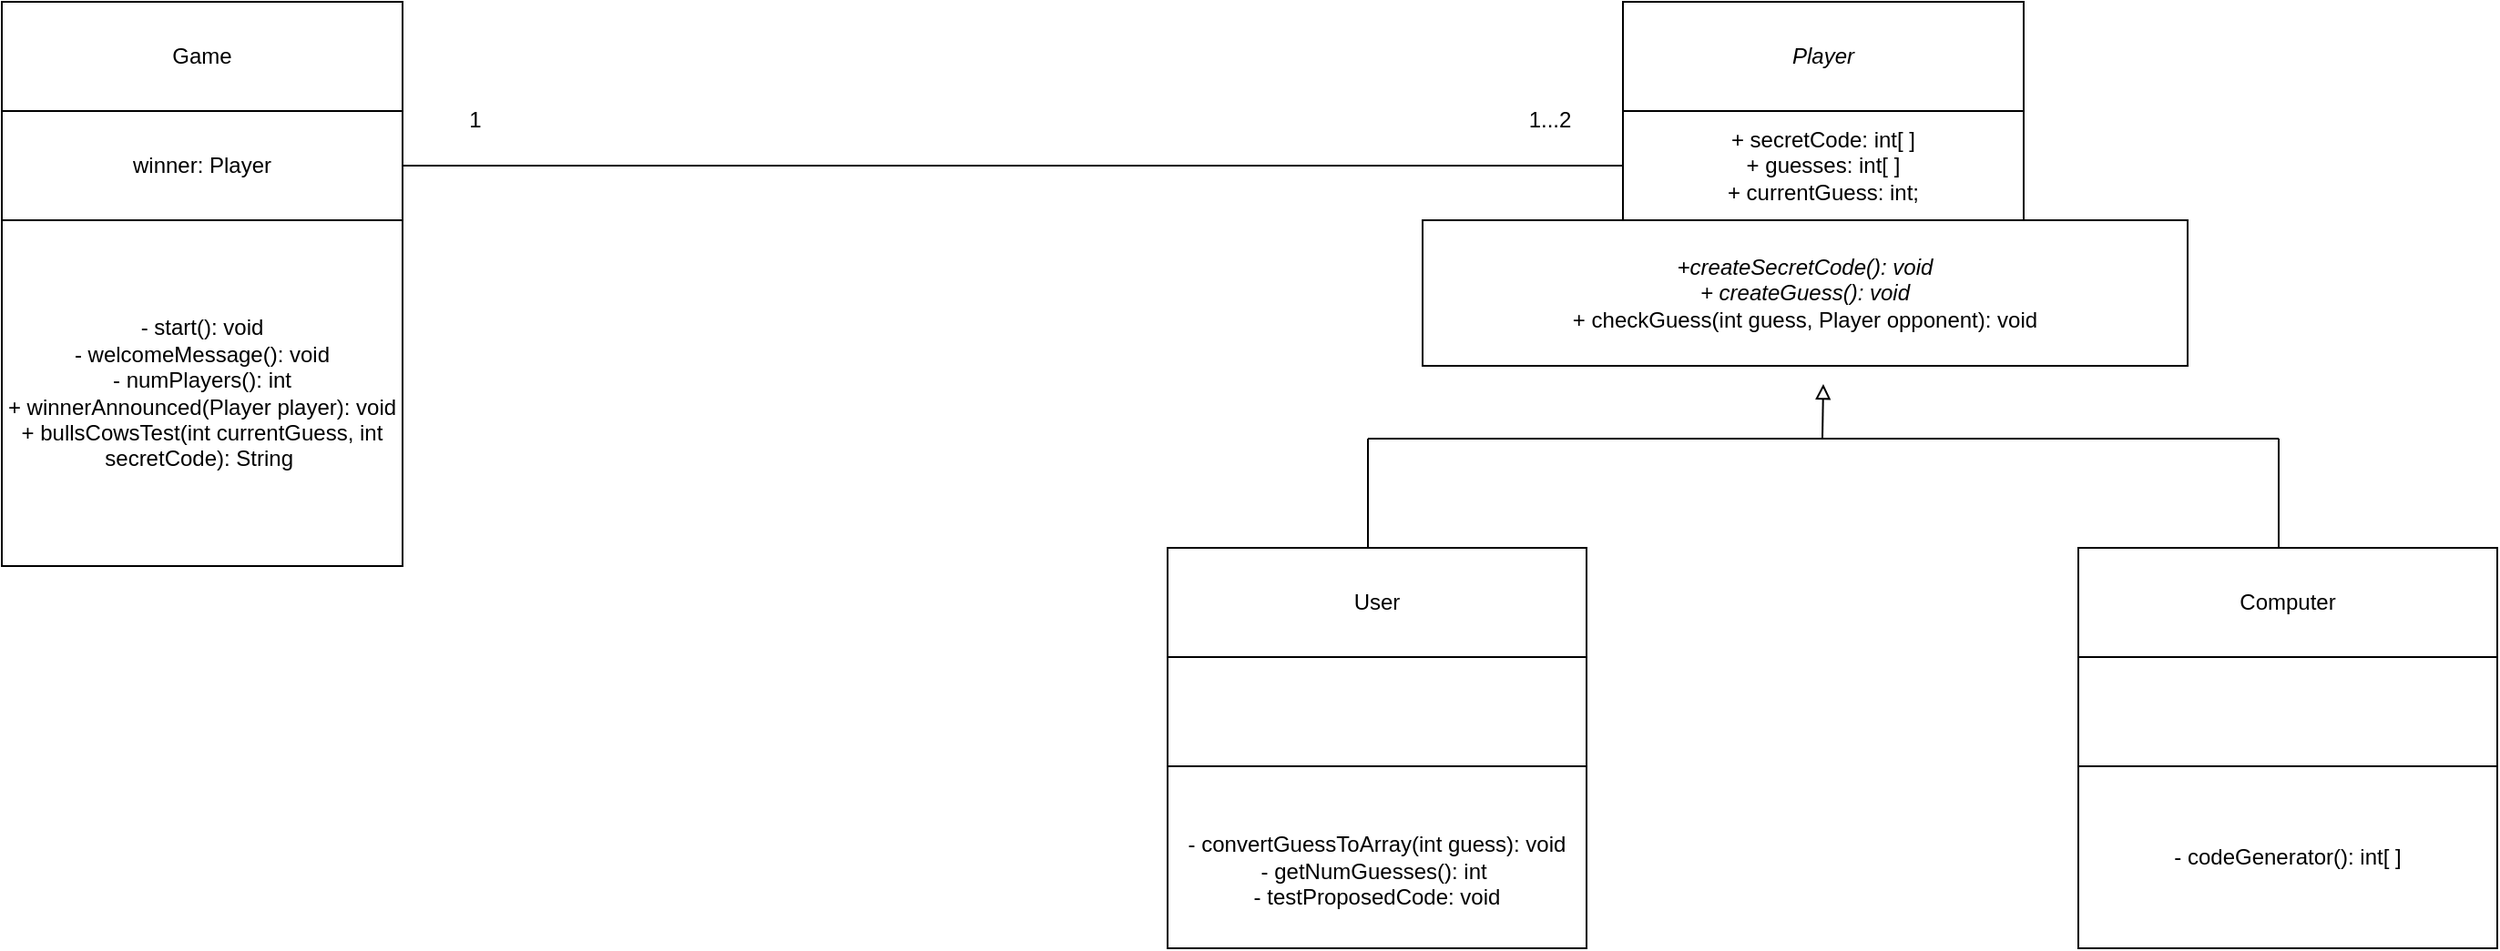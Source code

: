 <mxfile version="24.2.1" type="github">
  <diagram name="Page-1" id="k9EaVZVAbxrQNVvtNwEI">
    <mxGraphModel dx="2139" dy="788" grid="1" gridSize="10" guides="1" tooltips="1" connect="1" arrows="1" fold="1" page="1" pageScale="1" pageWidth="827" pageHeight="1169" math="0" shadow="0">
      <root>
        <mxCell id="0" />
        <mxCell id="1" parent="0" />
        <mxCell id="YOF9pa97loRDRJes7WbL-1" value="&lt;i&gt;Player&lt;/i&gt;" style="rounded=0;whiteSpace=wrap;html=1;" vertex="1" parent="1">
          <mxGeometry x="330" y="30" width="220" height="60" as="geometry" />
        </mxCell>
        <mxCell id="YOF9pa97loRDRJes7WbL-3" value="+ secretCode: int[ ]&lt;div&gt;+ guesses: int[ ]&lt;/div&gt;&lt;div&gt;+ currentGuess: int;&lt;/div&gt;" style="rounded=0;whiteSpace=wrap;html=1;" vertex="1" parent="1">
          <mxGeometry x="330" y="90" width="220" height="60" as="geometry" />
        </mxCell>
        <mxCell id="YOF9pa97loRDRJes7WbL-4" value="&lt;div&gt;&lt;i&gt;+createSecretCode(): void&lt;/i&gt;&lt;/div&gt;&lt;div&gt;&lt;i&gt;+ createGuess(): void&lt;/i&gt;&lt;/div&gt;+ checkGuess(int guess, Player opponent): void" style="rounded=0;whiteSpace=wrap;html=1;" vertex="1" parent="1">
          <mxGeometry x="220" y="150" width="420" height="80" as="geometry" />
        </mxCell>
        <mxCell id="YOF9pa97loRDRJes7WbL-10" value="" style="endArrow=none;html=1;rounded=0;" edge="1" parent="1">
          <mxGeometry width="50" height="50" relative="1" as="geometry">
            <mxPoint x="190" y="330" as="sourcePoint" />
            <mxPoint x="190" y="270" as="targetPoint" />
          </mxGeometry>
        </mxCell>
        <mxCell id="YOF9pa97loRDRJes7WbL-11" value="" style="endArrow=none;html=1;rounded=0;" edge="1" parent="1">
          <mxGeometry width="50" height="50" relative="1" as="geometry">
            <mxPoint x="190" y="270" as="sourcePoint" />
            <mxPoint x="440" y="270" as="targetPoint" />
          </mxGeometry>
        </mxCell>
        <mxCell id="YOF9pa97loRDRJes7WbL-12" value="" style="endArrow=none;html=1;rounded=0;" edge="1" parent="1">
          <mxGeometry width="50" height="50" relative="1" as="geometry">
            <mxPoint x="440" y="270" as="sourcePoint" />
            <mxPoint x="690" y="270" as="targetPoint" />
          </mxGeometry>
        </mxCell>
        <mxCell id="YOF9pa97loRDRJes7WbL-13" value="" style="endArrow=none;html=1;rounded=0;" edge="1" parent="1">
          <mxGeometry width="50" height="50" relative="1" as="geometry">
            <mxPoint x="690" y="330" as="sourcePoint" />
            <mxPoint x="690" y="270" as="targetPoint" />
          </mxGeometry>
        </mxCell>
        <mxCell id="YOF9pa97loRDRJes7WbL-14" value="" style="endArrow=block;html=1;rounded=0;endFill=0;" edge="1" parent="1">
          <mxGeometry width="50" height="50" relative="1" as="geometry">
            <mxPoint x="439.5" y="270" as="sourcePoint" />
            <mxPoint x="440" y="240" as="targetPoint" />
          </mxGeometry>
        </mxCell>
        <mxCell id="YOF9pa97loRDRJes7WbL-16" value="User" style="rounded=0;whiteSpace=wrap;html=1;" vertex="1" parent="1">
          <mxGeometry x="80" y="330" width="230" height="60" as="geometry" />
        </mxCell>
        <mxCell id="YOF9pa97loRDRJes7WbL-18" value="" style="rounded=0;whiteSpace=wrap;html=1;" vertex="1" parent="1">
          <mxGeometry x="80" y="390" width="230" height="60" as="geometry" />
        </mxCell>
        <mxCell id="YOF9pa97loRDRJes7WbL-20" value="&lt;br&gt;&lt;div&gt;- convertGuessToArray(int guess): void&lt;/div&gt;&lt;div&gt;- getNumGuesses(): int&amp;nbsp;&lt;/div&gt;&lt;div&gt;- testProposedCode: void&lt;/div&gt;" style="rounded=0;whiteSpace=wrap;html=1;" vertex="1" parent="1">
          <mxGeometry x="80" y="450" width="230" height="100" as="geometry" />
        </mxCell>
        <mxCell id="YOF9pa97loRDRJes7WbL-21" value="Computer" style="rounded=0;whiteSpace=wrap;html=1;" vertex="1" parent="1">
          <mxGeometry x="580" y="330" width="230" height="60" as="geometry" />
        </mxCell>
        <mxCell id="YOF9pa97loRDRJes7WbL-22" value="" style="rounded=0;whiteSpace=wrap;html=1;" vertex="1" parent="1">
          <mxGeometry x="580" y="390" width="230" height="60" as="geometry" />
        </mxCell>
        <mxCell id="YOF9pa97loRDRJes7WbL-23" value="- codeGenerator(): int[ ]" style="rounded=0;whiteSpace=wrap;html=1;" vertex="1" parent="1">
          <mxGeometry x="580" y="450" width="230" height="100" as="geometry" />
        </mxCell>
        <mxCell id="YOF9pa97loRDRJes7WbL-24" value="" style="endArrow=none;html=1;rounded=0;entryX=0;entryY=0.5;entryDx=0;entryDy=0;" edge="1" parent="1" target="YOF9pa97loRDRJes7WbL-3">
          <mxGeometry width="50" height="50" relative="1" as="geometry">
            <mxPoint x="-340" y="120" as="sourcePoint" />
            <mxPoint x="360" y="350" as="targetPoint" />
          </mxGeometry>
        </mxCell>
        <mxCell id="YOF9pa97loRDRJes7WbL-25" value="Game" style="rounded=0;whiteSpace=wrap;html=1;" vertex="1" parent="1">
          <mxGeometry x="-560" y="30" width="220" height="60" as="geometry" />
        </mxCell>
        <mxCell id="YOF9pa97loRDRJes7WbL-26" value="winner: Player" style="rounded=0;whiteSpace=wrap;html=1;" vertex="1" parent="1">
          <mxGeometry x="-560" y="90" width="220" height="60" as="geometry" />
        </mxCell>
        <mxCell id="YOF9pa97loRDRJes7WbL-27" value="- start(): void&lt;div&gt;-&amp;nbsp;welcomeMessage(): void&lt;/div&gt;&lt;div&gt;- numPlayers(): int&lt;br&gt;&lt;div&gt;+ winnerAnnounced(Player player): void&lt;br&gt;&lt;/div&gt;&lt;/div&gt;&lt;div&gt;+ bullsCowsTest(int currentGuess, int secretCode): String&amp;nbsp;&lt;/div&gt;" style="rounded=0;whiteSpace=wrap;html=1;" vertex="1" parent="1">
          <mxGeometry x="-560" y="150" width="220" height="190" as="geometry" />
        </mxCell>
        <mxCell id="YOF9pa97loRDRJes7WbL-28" value="1" style="text;html=1;align=center;verticalAlign=middle;whiteSpace=wrap;rounded=0;" vertex="1" parent="1">
          <mxGeometry x="-330" y="80" width="60" height="30" as="geometry" />
        </mxCell>
        <mxCell id="YOF9pa97loRDRJes7WbL-30" value="1...2" style="text;html=1;align=center;verticalAlign=middle;whiteSpace=wrap;rounded=0;" vertex="1" parent="1">
          <mxGeometry x="260" y="80" width="60" height="30" as="geometry" />
        </mxCell>
      </root>
    </mxGraphModel>
  </diagram>
</mxfile>
